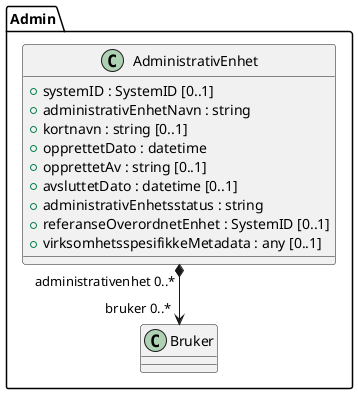 @startuml
skinparam nodesep 100
class Admin.AdministrativEnhet {
  +systemID : SystemID [0..1]
  +administrativEnhetNavn : string
  +kortnavn : string [0..1]
  +opprettetDato : datetime
  +opprettetAv : string [0..1]
  +avsluttetDato : datetime [0..1]
  +administrativEnhetsstatus : string
  +referanseOverordnetEnhet : SystemID [0..1]
  +virksomhetsspesifikkeMetadata : any [0..1]
}
Admin.AdministrativEnhet "administrativenhet 0..*" *--> "bruker 0..*" Admin.Bruker
@enduml
